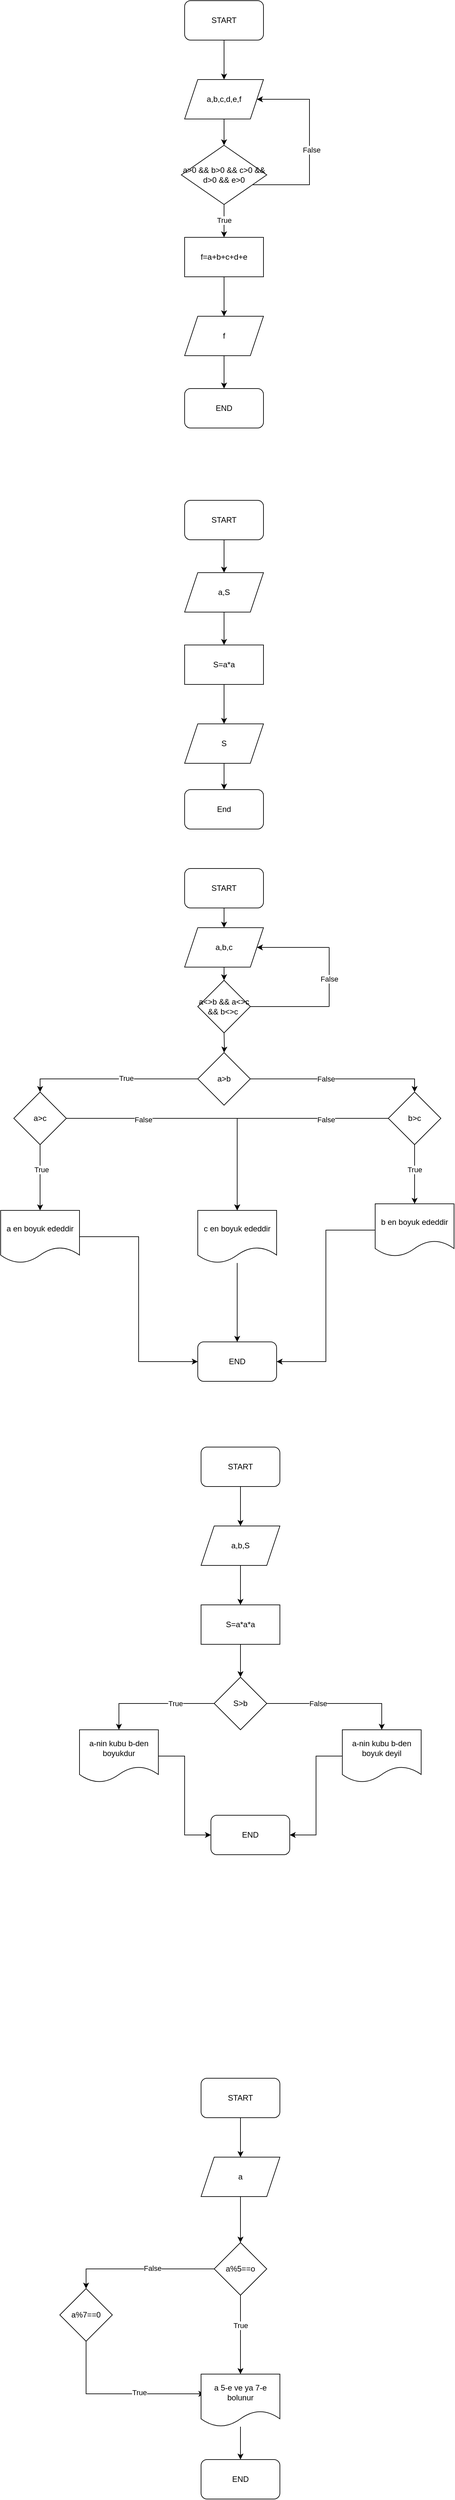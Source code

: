 <mxfile version="24.2.2" type="google">
  <diagram name="Page-1" id="bmpJVjW23RHrfvbhnPXL">
    <mxGraphModel grid="1" page="1" gridSize="10" guides="1" tooltips="1" connect="1" arrows="1" fold="1" pageScale="1" pageWidth="850" pageHeight="1100" math="0" shadow="0">
      <root>
        <mxCell id="0" />
        <mxCell id="1" parent="0" />
        <mxCell id="3us9aMZ3lLyS97rZTto7-23" style="edgeStyle=orthogonalEdgeStyle;rounded=0;orthogonalLoop=1;jettySize=auto;html=1;entryX=0.5;entryY=0;entryDx=0;entryDy=0;" edge="1" parent="1" source="3us9aMZ3lLyS97rZTto7-1" target="3us9aMZ3lLyS97rZTto7-22">
          <mxGeometry relative="1" as="geometry" />
        </mxCell>
        <mxCell id="3us9aMZ3lLyS97rZTto7-1" value="START" style="rounded=1;whiteSpace=wrap;html=1;" vertex="1" parent="1">
          <mxGeometry x="340" y="40" width="120" height="60" as="geometry" />
        </mxCell>
        <mxCell id="3us9aMZ3lLyS97rZTto7-26" value="" style="edgeStyle=orthogonalEdgeStyle;rounded=0;orthogonalLoop=1;jettySize=auto;html=1;" edge="1" parent="1" source="3us9aMZ3lLyS97rZTto7-22" target="3us9aMZ3lLyS97rZTto7-25">
          <mxGeometry relative="1" as="geometry" />
        </mxCell>
        <mxCell id="3us9aMZ3lLyS97rZTto7-22" value="a,b,c,d,e,f" style="shape=parallelogram;perimeter=parallelogramPerimeter;whiteSpace=wrap;html=1;fixedSize=1;" vertex="1" parent="1">
          <mxGeometry x="340" y="160" width="120" height="60" as="geometry" />
        </mxCell>
        <mxCell id="3us9aMZ3lLyS97rZTto7-27" style="edgeStyle=orthogonalEdgeStyle;rounded=0;orthogonalLoop=1;jettySize=auto;html=1;entryX=1;entryY=0.5;entryDx=0;entryDy=0;" edge="1" parent="1" source="3us9aMZ3lLyS97rZTto7-25" target="3us9aMZ3lLyS97rZTto7-22">
          <mxGeometry relative="1" as="geometry">
            <mxPoint x="520" y="240" as="targetPoint" />
            <Array as="points">
              <mxPoint x="530" y="320" />
              <mxPoint x="530" y="190" />
            </Array>
          </mxGeometry>
        </mxCell>
        <mxCell id="3us9aMZ3lLyS97rZTto7-28" value="False" style="edgeLabel;html=1;align=center;verticalAlign=middle;resizable=0;points=[];" vertex="1" connectable="0" parent="3us9aMZ3lLyS97rZTto7-27">
          <mxGeometry x="-0.05" y="-2" relative="1" as="geometry">
            <mxPoint x="1" y="1" as="offset" />
          </mxGeometry>
        </mxCell>
        <mxCell id="3us9aMZ3lLyS97rZTto7-39" style="edgeStyle=orthogonalEdgeStyle;rounded=0;orthogonalLoop=1;jettySize=auto;html=1;exitX=0.5;exitY=1;exitDx=0;exitDy=0;entryX=0.5;entryY=0;entryDx=0;entryDy=0;" edge="1" parent="1" source="3us9aMZ3lLyS97rZTto7-25" target="3us9aMZ3lLyS97rZTto7-31">
          <mxGeometry relative="1" as="geometry" />
        </mxCell>
        <mxCell id="3us9aMZ3lLyS97rZTto7-40" value="True" style="edgeLabel;html=1;align=center;verticalAlign=middle;resizable=0;points=[];" vertex="1" connectable="0" parent="3us9aMZ3lLyS97rZTto7-39">
          <mxGeometry x="-0.04" relative="1" as="geometry">
            <mxPoint as="offset" />
          </mxGeometry>
        </mxCell>
        <mxCell id="3us9aMZ3lLyS97rZTto7-25" value="a&amp;gt;0 &amp;amp;&amp;amp; b&amp;gt;0 &amp;amp;&amp;amp; c&amp;gt;0 &amp;amp;&amp;amp; d&amp;gt;0 &amp;amp;&amp;amp; e&amp;gt;0" style="rhombus;whiteSpace=wrap;html=1;" vertex="1" parent="1">
          <mxGeometry x="335" y="260" width="130" height="90" as="geometry" />
        </mxCell>
        <mxCell id="3us9aMZ3lLyS97rZTto7-34" style="edgeStyle=orthogonalEdgeStyle;rounded=0;orthogonalLoop=1;jettySize=auto;html=1;" edge="1" parent="1" source="3us9aMZ3lLyS97rZTto7-31">
          <mxGeometry relative="1" as="geometry">
            <mxPoint x="400" y="520" as="targetPoint" />
          </mxGeometry>
        </mxCell>
        <mxCell id="3us9aMZ3lLyS97rZTto7-31" value="f=a+b+c+d+e" style="rounded=0;whiteSpace=wrap;html=1;" vertex="1" parent="1">
          <mxGeometry x="340" y="400" width="120" height="60" as="geometry" />
        </mxCell>
        <mxCell id="3us9aMZ3lLyS97rZTto7-37" style="edgeStyle=orthogonalEdgeStyle;rounded=0;orthogonalLoop=1;jettySize=auto;html=1;entryX=0.5;entryY=0;entryDx=0;entryDy=0;" edge="1" parent="1" source="3us9aMZ3lLyS97rZTto7-35" target="3us9aMZ3lLyS97rZTto7-36">
          <mxGeometry relative="1" as="geometry" />
        </mxCell>
        <mxCell id="3us9aMZ3lLyS97rZTto7-35" value="f" style="shape=parallelogram;perimeter=parallelogramPerimeter;whiteSpace=wrap;html=1;fixedSize=1;" vertex="1" parent="1">
          <mxGeometry x="340" y="520" width="120" height="60" as="geometry" />
        </mxCell>
        <mxCell id="3us9aMZ3lLyS97rZTto7-36" value="END" style="rounded=1;whiteSpace=wrap;html=1;" vertex="1" parent="1">
          <mxGeometry x="340" y="630" width="120" height="60" as="geometry" />
        </mxCell>
        <mxCell id="3us9aMZ3lLyS97rZTto7-47" value="" style="edgeStyle=orthogonalEdgeStyle;rounded=0;orthogonalLoop=1;jettySize=auto;html=1;" edge="1" parent="1" source="3us9aMZ3lLyS97rZTto7-41" target="3us9aMZ3lLyS97rZTto7-46">
          <mxGeometry relative="1" as="geometry" />
        </mxCell>
        <mxCell id="3us9aMZ3lLyS97rZTto7-41" value="START" style="rounded=1;whiteSpace=wrap;html=1;" vertex="1" parent="1">
          <mxGeometry x="340" y="800" width="120" height="60" as="geometry" />
        </mxCell>
        <mxCell id="3us9aMZ3lLyS97rZTto7-49" value="" style="edgeStyle=orthogonalEdgeStyle;rounded=0;orthogonalLoop=1;jettySize=auto;html=1;" edge="1" parent="1" source="3us9aMZ3lLyS97rZTto7-46">
          <mxGeometry relative="1" as="geometry">
            <mxPoint x="400" y="1020" as="targetPoint" />
          </mxGeometry>
        </mxCell>
        <mxCell id="3us9aMZ3lLyS97rZTto7-46" value="a,S" style="shape=parallelogram;perimeter=parallelogramPerimeter;whiteSpace=wrap;html=1;fixedSize=1;" vertex="1" parent="1">
          <mxGeometry x="340" y="910" width="120" height="60" as="geometry" />
        </mxCell>
        <mxCell id="3us9aMZ3lLyS97rZTto7-57" value="" style="edgeStyle=orthogonalEdgeStyle;rounded=0;orthogonalLoop=1;jettySize=auto;html=1;" edge="1" parent="1" source="3us9aMZ3lLyS97rZTto7-51" target="3us9aMZ3lLyS97rZTto7-52">
          <mxGeometry relative="1" as="geometry" />
        </mxCell>
        <mxCell id="3us9aMZ3lLyS97rZTto7-51" value="S=a*a" style="rounded=0;whiteSpace=wrap;html=1;" vertex="1" parent="1">
          <mxGeometry x="340" y="1020" width="120" height="60" as="geometry" />
        </mxCell>
        <mxCell id="3us9aMZ3lLyS97rZTto7-61" value="" style="edgeStyle=orthogonalEdgeStyle;rounded=0;orthogonalLoop=1;jettySize=auto;html=1;" edge="1" parent="1" source="3us9aMZ3lLyS97rZTto7-52" target="3us9aMZ3lLyS97rZTto7-60">
          <mxGeometry relative="1" as="geometry" />
        </mxCell>
        <mxCell id="3us9aMZ3lLyS97rZTto7-52" value="S" style="shape=parallelogram;perimeter=parallelogramPerimeter;whiteSpace=wrap;html=1;fixedSize=1;" vertex="1" parent="1">
          <mxGeometry x="340" y="1140" width="120" height="60" as="geometry" />
        </mxCell>
        <mxCell id="3us9aMZ3lLyS97rZTto7-60" value="End" style="rounded=1;whiteSpace=wrap;html=1;" vertex="1" parent="1">
          <mxGeometry x="340" y="1240" width="120" height="60" as="geometry" />
        </mxCell>
        <mxCell id="3us9aMZ3lLyS97rZTto7-65" value="" style="edgeStyle=orthogonalEdgeStyle;rounded=0;orthogonalLoop=1;jettySize=auto;html=1;" edge="1" parent="1" source="3us9aMZ3lLyS97rZTto7-62" target="3us9aMZ3lLyS97rZTto7-64">
          <mxGeometry relative="1" as="geometry" />
        </mxCell>
        <mxCell id="3us9aMZ3lLyS97rZTto7-62" value="START" style="rounded=1;whiteSpace=wrap;html=1;" vertex="1" parent="1">
          <mxGeometry x="340" y="1360" width="120" height="60" as="geometry" />
        </mxCell>
        <mxCell id="3us9aMZ3lLyS97rZTto7-113" value="" style="edgeStyle=orthogonalEdgeStyle;rounded=0;orthogonalLoop=1;jettySize=auto;html=1;" edge="1" parent="1" source="3us9aMZ3lLyS97rZTto7-64">
          <mxGeometry relative="1" as="geometry">
            <mxPoint x="400" y="1530" as="targetPoint" />
          </mxGeometry>
        </mxCell>
        <mxCell id="3us9aMZ3lLyS97rZTto7-64" value="a,b,c" style="shape=parallelogram;perimeter=parallelogramPerimeter;whiteSpace=wrap;html=1;fixedSize=1;" vertex="1" parent="1">
          <mxGeometry x="340" y="1450" width="120" height="60" as="geometry" />
        </mxCell>
        <mxCell id="3us9aMZ3lLyS97rZTto7-70" style="edgeStyle=orthogonalEdgeStyle;rounded=0;orthogonalLoop=1;jettySize=auto;html=1;exitX=0;exitY=0.5;exitDx=0;exitDy=0;entryX=0.5;entryY=0;entryDx=0;entryDy=0;" edge="1" parent="1" source="3us9aMZ3lLyS97rZTto7-66" target="3us9aMZ3lLyS97rZTto7-68">
          <mxGeometry relative="1" as="geometry" />
        </mxCell>
        <mxCell id="3us9aMZ3lLyS97rZTto7-72" value="True" style="edgeLabel;html=1;align=center;verticalAlign=middle;resizable=0;points=[];" vertex="1" connectable="0" parent="3us9aMZ3lLyS97rZTto7-70">
          <mxGeometry x="-0.159" y="-1" relative="1" as="geometry">
            <mxPoint as="offset" />
          </mxGeometry>
        </mxCell>
        <mxCell id="3us9aMZ3lLyS97rZTto7-71" style="edgeStyle=orthogonalEdgeStyle;rounded=0;orthogonalLoop=1;jettySize=auto;html=1;exitX=1;exitY=0.5;exitDx=0;exitDy=0;entryX=0.5;entryY=0;entryDx=0;entryDy=0;" edge="1" parent="1" source="3us9aMZ3lLyS97rZTto7-66" target="3us9aMZ3lLyS97rZTto7-69">
          <mxGeometry relative="1" as="geometry" />
        </mxCell>
        <mxCell id="3us9aMZ3lLyS97rZTto7-73" value="False" style="edgeLabel;html=1;align=center;verticalAlign=middle;resizable=0;points=[];" vertex="1" connectable="0" parent="3us9aMZ3lLyS97rZTto7-71">
          <mxGeometry x="-0.148" relative="1" as="geometry">
            <mxPoint as="offset" />
          </mxGeometry>
        </mxCell>
        <mxCell id="3us9aMZ3lLyS97rZTto7-66" value="a&amp;gt;b" style="rhombus;whiteSpace=wrap;html=1;" vertex="1" parent="1">
          <mxGeometry x="360" y="1640" width="80" height="80" as="geometry" />
        </mxCell>
        <mxCell id="3us9aMZ3lLyS97rZTto7-79" value="" style="edgeStyle=orthogonalEdgeStyle;rounded=0;orthogonalLoop=1;jettySize=auto;html=1;" edge="1" parent="1" source="3us9aMZ3lLyS97rZTto7-68" target="3us9aMZ3lLyS97rZTto7-74">
          <mxGeometry relative="1" as="geometry" />
        </mxCell>
        <mxCell id="3us9aMZ3lLyS97rZTto7-80" value="True" style="edgeLabel;html=1;align=center;verticalAlign=middle;resizable=0;points=[];" vertex="1" connectable="0" parent="3us9aMZ3lLyS97rZTto7-79">
          <mxGeometry x="-0.24" y="2" relative="1" as="geometry">
            <mxPoint as="offset" />
          </mxGeometry>
        </mxCell>
        <mxCell id="3us9aMZ3lLyS97rZTto7-81" style="edgeStyle=orthogonalEdgeStyle;rounded=0;orthogonalLoop=1;jettySize=auto;html=1;entryX=0.5;entryY=0;entryDx=0;entryDy=0;" edge="1" parent="1" source="3us9aMZ3lLyS97rZTto7-68" target="3us9aMZ3lLyS97rZTto7-76">
          <mxGeometry relative="1" as="geometry" />
        </mxCell>
        <mxCell id="3us9aMZ3lLyS97rZTto7-83" value="False" style="edgeLabel;html=1;align=center;verticalAlign=middle;resizable=0;points=[];" vertex="1" connectable="0" parent="3us9aMZ3lLyS97rZTto7-81">
          <mxGeometry x="-0.421" y="-2" relative="1" as="geometry">
            <mxPoint x="1" as="offset" />
          </mxGeometry>
        </mxCell>
        <mxCell id="3us9aMZ3lLyS97rZTto7-68" value="a&amp;gt;c" style="rhombus;whiteSpace=wrap;html=1;" vertex="1" parent="1">
          <mxGeometry x="80" y="1700" width="80" height="80" as="geometry" />
        </mxCell>
        <mxCell id="3us9aMZ3lLyS97rZTto7-82" style="edgeStyle=orthogonalEdgeStyle;rounded=0;orthogonalLoop=1;jettySize=auto;html=1;entryX=0.5;entryY=0;entryDx=0;entryDy=0;" edge="1" parent="1" source="3us9aMZ3lLyS97rZTto7-69" target="3us9aMZ3lLyS97rZTto7-76">
          <mxGeometry relative="1" as="geometry">
            <Array as="points">
              <mxPoint x="420" y="1740" />
            </Array>
          </mxGeometry>
        </mxCell>
        <mxCell id="3us9aMZ3lLyS97rZTto7-84" value="False" style="edgeLabel;html=1;align=center;verticalAlign=middle;resizable=0;points=[];" vertex="1" connectable="0" parent="3us9aMZ3lLyS97rZTto7-82">
          <mxGeometry x="-0.479" y="2" relative="1" as="geometry">
            <mxPoint x="1" as="offset" />
          </mxGeometry>
        </mxCell>
        <mxCell id="3us9aMZ3lLyS97rZTto7-85" style="edgeStyle=orthogonalEdgeStyle;rounded=0;orthogonalLoop=1;jettySize=auto;html=1;" edge="1" parent="1" source="3us9aMZ3lLyS97rZTto7-69" target="3us9aMZ3lLyS97rZTto7-78">
          <mxGeometry relative="1" as="geometry" />
        </mxCell>
        <mxCell id="3us9aMZ3lLyS97rZTto7-86" value="True" style="edgeLabel;html=1;align=center;verticalAlign=middle;resizable=0;points=[];" vertex="1" connectable="0" parent="3us9aMZ3lLyS97rZTto7-85">
          <mxGeometry x="-0.156" relative="1" as="geometry">
            <mxPoint as="offset" />
          </mxGeometry>
        </mxCell>
        <mxCell id="3us9aMZ3lLyS97rZTto7-69" value="b&amp;gt;c" style="rhombus;whiteSpace=wrap;html=1;" vertex="1" parent="1">
          <mxGeometry x="650" y="1700" width="80" height="80" as="geometry" />
        </mxCell>
        <mxCell id="3us9aMZ3lLyS97rZTto7-88" style="edgeStyle=orthogonalEdgeStyle;rounded=0;orthogonalLoop=1;jettySize=auto;html=1;entryX=0;entryY=0.5;entryDx=0;entryDy=0;" edge="1" parent="1" source="3us9aMZ3lLyS97rZTto7-74" target="3us9aMZ3lLyS97rZTto7-87">
          <mxGeometry relative="1" as="geometry" />
        </mxCell>
        <mxCell id="3us9aMZ3lLyS97rZTto7-74" value="a en boyuk ededdir" style="shape=document;whiteSpace=wrap;html=1;boundedLbl=1;" vertex="1" parent="1">
          <mxGeometry x="60" y="1880" width="120" height="80" as="geometry" />
        </mxCell>
        <mxCell id="3us9aMZ3lLyS97rZTto7-89" style="edgeStyle=orthogonalEdgeStyle;rounded=0;orthogonalLoop=1;jettySize=auto;html=1;" edge="1" parent="1" source="3us9aMZ3lLyS97rZTto7-76" target="3us9aMZ3lLyS97rZTto7-87">
          <mxGeometry relative="1" as="geometry" />
        </mxCell>
        <mxCell id="3us9aMZ3lLyS97rZTto7-76" value="c en boyuk ededdir" style="shape=document;whiteSpace=wrap;html=1;boundedLbl=1;" vertex="1" parent="1">
          <mxGeometry x="360" y="1880" width="120" height="80" as="geometry" />
        </mxCell>
        <mxCell id="3us9aMZ3lLyS97rZTto7-90" style="edgeStyle=orthogonalEdgeStyle;rounded=0;orthogonalLoop=1;jettySize=auto;html=1;entryX=1;entryY=0.5;entryDx=0;entryDy=0;" edge="1" parent="1" source="3us9aMZ3lLyS97rZTto7-78" target="3us9aMZ3lLyS97rZTto7-87">
          <mxGeometry relative="1" as="geometry" />
        </mxCell>
        <mxCell id="3us9aMZ3lLyS97rZTto7-78" value="b en boyuk ededdir" style="shape=document;whiteSpace=wrap;html=1;boundedLbl=1;" vertex="1" parent="1">
          <mxGeometry x="630" y="1870" width="120" height="80" as="geometry" />
        </mxCell>
        <mxCell id="3us9aMZ3lLyS97rZTto7-87" value="END" style="rounded=1;whiteSpace=wrap;html=1;" vertex="1" parent="1">
          <mxGeometry x="360" y="2080" width="120" height="60" as="geometry" />
        </mxCell>
        <mxCell id="3us9aMZ3lLyS97rZTto7-93" style="edgeStyle=orthogonalEdgeStyle;rounded=0;orthogonalLoop=1;jettySize=auto;html=1;" edge="1" parent="1" source="3us9aMZ3lLyS97rZTto7-91" target="3us9aMZ3lLyS97rZTto7-92">
          <mxGeometry relative="1" as="geometry" />
        </mxCell>
        <mxCell id="3us9aMZ3lLyS97rZTto7-91" value="START" style="rounded=1;whiteSpace=wrap;html=1;" vertex="1" parent="1">
          <mxGeometry x="365" y="2240" width="120" height="60" as="geometry" />
        </mxCell>
        <mxCell id="3us9aMZ3lLyS97rZTto7-95" value="" style="edgeStyle=orthogonalEdgeStyle;rounded=0;orthogonalLoop=1;jettySize=auto;html=1;" edge="1" parent="1" source="3us9aMZ3lLyS97rZTto7-92">
          <mxGeometry relative="1" as="geometry">
            <mxPoint x="425" y="2480" as="targetPoint" />
          </mxGeometry>
        </mxCell>
        <mxCell id="3us9aMZ3lLyS97rZTto7-92" value="a,b,S" style="shape=parallelogram;perimeter=parallelogramPerimeter;whiteSpace=wrap;html=1;fixedSize=1;" vertex="1" parent="1">
          <mxGeometry x="365" y="2360" width="120" height="60" as="geometry" />
        </mxCell>
        <mxCell id="3us9aMZ3lLyS97rZTto7-98" value="" style="edgeStyle=orthogonalEdgeStyle;rounded=0;orthogonalLoop=1;jettySize=auto;html=1;" edge="1" parent="1" source="3us9aMZ3lLyS97rZTto7-96" target="3us9aMZ3lLyS97rZTto7-97">
          <mxGeometry relative="1" as="geometry" />
        </mxCell>
        <mxCell id="3us9aMZ3lLyS97rZTto7-96" value="START" style="rounded=1;whiteSpace=wrap;html=1;" vertex="1" parent="1">
          <mxGeometry x="365" y="3200" width="120" height="60" as="geometry" />
        </mxCell>
        <mxCell id="3us9aMZ3lLyS97rZTto7-100" value="" style="edgeStyle=orthogonalEdgeStyle;rounded=0;orthogonalLoop=1;jettySize=auto;html=1;" edge="1" parent="1" source="3us9aMZ3lLyS97rZTto7-97" target="3us9aMZ3lLyS97rZTto7-99">
          <mxGeometry relative="1" as="geometry" />
        </mxCell>
        <mxCell id="3us9aMZ3lLyS97rZTto7-97" value="a" style="shape=parallelogram;perimeter=parallelogramPerimeter;whiteSpace=wrap;html=1;fixedSize=1;" vertex="1" parent="1">
          <mxGeometry x="365" y="3320" width="120" height="60" as="geometry" />
        </mxCell>
        <mxCell id="3us9aMZ3lLyS97rZTto7-102" style="edgeStyle=orthogonalEdgeStyle;rounded=0;orthogonalLoop=1;jettySize=auto;html=1;entryX=0.5;entryY=0;entryDx=0;entryDy=0;" edge="1" parent="1" source="3us9aMZ3lLyS97rZTto7-99" target="3us9aMZ3lLyS97rZTto7-110">
          <mxGeometry relative="1" as="geometry">
            <mxPoint x="430" y="3620" as="targetPoint" />
            <Array as="points" />
          </mxGeometry>
        </mxCell>
        <mxCell id="3us9aMZ3lLyS97rZTto7-103" value="True" style="edgeLabel;html=1;align=center;verticalAlign=middle;resizable=0;points=[];" vertex="1" connectable="0" parent="3us9aMZ3lLyS97rZTto7-102">
          <mxGeometry x="-0.233" relative="1" as="geometry">
            <mxPoint as="offset" />
          </mxGeometry>
        </mxCell>
        <mxCell id="3us9aMZ3lLyS97rZTto7-106" style="edgeStyle=orthogonalEdgeStyle;rounded=0;orthogonalLoop=1;jettySize=auto;html=1;entryX=0.5;entryY=0;entryDx=0;entryDy=0;" edge="1" parent="1" source="3us9aMZ3lLyS97rZTto7-99" target="3us9aMZ3lLyS97rZTto7-104">
          <mxGeometry relative="1" as="geometry" />
        </mxCell>
        <mxCell id="3us9aMZ3lLyS97rZTto7-107" value="False" style="edgeLabel;html=1;align=center;verticalAlign=middle;resizable=0;points=[];" vertex="1" connectable="0" parent="3us9aMZ3lLyS97rZTto7-106">
          <mxGeometry x="-0.151" y="-1" relative="1" as="geometry">
            <mxPoint x="1" as="offset" />
          </mxGeometry>
        </mxCell>
        <mxCell id="3us9aMZ3lLyS97rZTto7-99" value="a%5==o" style="rhombus;whiteSpace=wrap;html=1;" vertex="1" parent="1">
          <mxGeometry x="385" y="3450" width="80" height="80" as="geometry" />
        </mxCell>
        <mxCell id="3us9aMZ3lLyS97rZTto7-101" value="END" style="rounded=1;whiteSpace=wrap;html=1;" vertex="1" parent="1">
          <mxGeometry x="365" y="3780" width="120" height="60" as="geometry" />
        </mxCell>
        <mxCell id="3us9aMZ3lLyS97rZTto7-108" style="edgeStyle=orthogonalEdgeStyle;rounded=0;orthogonalLoop=1;jettySize=auto;html=1;entryX=0.042;entryY=0.375;entryDx=0;entryDy=0;entryPerimeter=0;" edge="1" parent="1" source="3us9aMZ3lLyS97rZTto7-104" target="3us9aMZ3lLyS97rZTto7-110">
          <mxGeometry relative="1" as="geometry">
            <mxPoint x="340" y="3690" as="targetPoint" />
            <Array as="points">
              <mxPoint x="190" y="3680" />
            </Array>
          </mxGeometry>
        </mxCell>
        <mxCell id="3us9aMZ3lLyS97rZTto7-109" value="True" style="edgeLabel;html=1;align=center;verticalAlign=middle;resizable=0;points=[];" vertex="1" connectable="0" parent="3us9aMZ3lLyS97rZTto7-108">
          <mxGeometry x="0.235" y="2" relative="1" as="geometry">
            <mxPoint as="offset" />
          </mxGeometry>
        </mxCell>
        <mxCell id="3us9aMZ3lLyS97rZTto7-104" value="a%7==0" style="rhombus;whiteSpace=wrap;html=1;" vertex="1" parent="1">
          <mxGeometry x="150" y="3520" width="80" height="80" as="geometry" />
        </mxCell>
        <mxCell id="3us9aMZ3lLyS97rZTto7-111" style="edgeStyle=orthogonalEdgeStyle;rounded=0;orthogonalLoop=1;jettySize=auto;html=1;" edge="1" parent="1" source="3us9aMZ3lLyS97rZTto7-110" target="3us9aMZ3lLyS97rZTto7-101">
          <mxGeometry relative="1" as="geometry" />
        </mxCell>
        <mxCell id="3us9aMZ3lLyS97rZTto7-110" value="a 5-e ve ya 7-e bolunur" style="shape=document;whiteSpace=wrap;html=1;boundedLbl=1;" vertex="1" parent="1">
          <mxGeometry x="365" y="3650" width="120" height="80" as="geometry" />
        </mxCell>
        <mxCell id="3us9aMZ3lLyS97rZTto7-114" value="" style="edgeStyle=orthogonalEdgeStyle;rounded=0;orthogonalLoop=1;jettySize=auto;html=1;" edge="1" parent="1" target="3us9aMZ3lLyS97rZTto7-66">
          <mxGeometry relative="1" as="geometry">
            <mxPoint x="400" y="1610" as="sourcePoint" />
          </mxGeometry>
        </mxCell>
        <mxCell id="3us9aMZ3lLyS97rZTto7-118" value="" style="endArrow=classic;html=1;rounded=0;" edge="1" parent="1" target="3us9aMZ3lLyS97rZTto7-64">
          <mxGeometry width="50" height="50" relative="1" as="geometry">
            <mxPoint x="560" y="1480" as="sourcePoint" />
            <mxPoint x="550" y="1440" as="targetPoint" />
          </mxGeometry>
        </mxCell>
        <mxCell id="3us9aMZ3lLyS97rZTto7-119" value="" style="endArrow=none;html=1;rounded=0;exitX=1;exitY=0.5;exitDx=0;exitDy=0;" edge="1" parent="1">
          <mxGeometry width="50" height="50" relative="1" as="geometry">
            <mxPoint x="440" y="1570" as="sourcePoint" />
            <mxPoint x="560" y="1570" as="targetPoint" />
          </mxGeometry>
        </mxCell>
        <mxCell id="3us9aMZ3lLyS97rZTto7-120" value="" style="endArrow=none;html=1;rounded=0;" edge="1" parent="1">
          <mxGeometry width="50" height="50" relative="1" as="geometry">
            <mxPoint x="560" y="1570" as="sourcePoint" />
            <mxPoint x="560" y="1480" as="targetPoint" />
          </mxGeometry>
        </mxCell>
        <mxCell id="3us9aMZ3lLyS97rZTto7-121" value="False" style="edgeLabel;html=1;align=center;verticalAlign=middle;resizable=0;points=[];" vertex="1" connectable="0" parent="3us9aMZ3lLyS97rZTto7-120">
          <mxGeometry x="-0.067" y="1" relative="1" as="geometry">
            <mxPoint x="1" as="offset" />
          </mxGeometry>
        </mxCell>
        <mxCell id="3us9aMZ3lLyS97rZTto7-122" value="a&amp;lt;&amp;gt;b &amp;amp;&amp;amp; a&amp;lt;&amp;gt;c &amp;amp;&amp;amp; b&amp;lt;&amp;gt;c&amp;nbsp;" style="rhombus;whiteSpace=wrap;html=1;" vertex="1" parent="1">
          <mxGeometry x="360" y="1530" width="80" height="80" as="geometry" />
        </mxCell>
        <mxCell id="3us9aMZ3lLyS97rZTto7-125" value="" style="edgeStyle=orthogonalEdgeStyle;rounded=0;orthogonalLoop=1;jettySize=auto;html=1;" edge="1" parent="1" source="3us9aMZ3lLyS97rZTto7-123" target="3us9aMZ3lLyS97rZTto7-124">
          <mxGeometry relative="1" as="geometry" />
        </mxCell>
        <mxCell id="3us9aMZ3lLyS97rZTto7-123" value="S=a*a*a" style="rounded=0;whiteSpace=wrap;html=1;" vertex="1" parent="1">
          <mxGeometry x="365" y="2480" width="120" height="60" as="geometry" />
        </mxCell>
        <mxCell id="3us9aMZ3lLyS97rZTto7-128" style="edgeStyle=orthogonalEdgeStyle;rounded=0;orthogonalLoop=1;jettySize=auto;html=1;entryX=0.5;entryY=0;entryDx=0;entryDy=0;" edge="1" parent="1" source="3us9aMZ3lLyS97rZTto7-124" target="3us9aMZ3lLyS97rZTto7-126">
          <mxGeometry relative="1" as="geometry" />
        </mxCell>
        <mxCell id="3us9aMZ3lLyS97rZTto7-130" value="True" style="edgeLabel;html=1;align=center;verticalAlign=middle;resizable=0;points=[];" vertex="1" connectable="0" parent="3us9aMZ3lLyS97rZTto7-128">
          <mxGeometry x="-0.357" relative="1" as="geometry">
            <mxPoint as="offset" />
          </mxGeometry>
        </mxCell>
        <mxCell id="3us9aMZ3lLyS97rZTto7-129" style="edgeStyle=orthogonalEdgeStyle;rounded=0;orthogonalLoop=1;jettySize=auto;html=1;entryX=0.5;entryY=0;entryDx=0;entryDy=0;" edge="1" parent="1" source="3us9aMZ3lLyS97rZTto7-124" target="3us9aMZ3lLyS97rZTto7-127">
          <mxGeometry relative="1" as="geometry" />
        </mxCell>
        <mxCell id="3us9aMZ3lLyS97rZTto7-131" value="False" style="edgeLabel;html=1;align=center;verticalAlign=middle;resizable=0;points=[];" vertex="1" connectable="0" parent="3us9aMZ3lLyS97rZTto7-129">
          <mxGeometry x="-0.277" relative="1" as="geometry">
            <mxPoint as="offset" />
          </mxGeometry>
        </mxCell>
        <mxCell id="3us9aMZ3lLyS97rZTto7-124" value="S&amp;gt;b" style="rhombus;whiteSpace=wrap;html=1;" vertex="1" parent="1">
          <mxGeometry x="385" y="2590" width="80" height="80" as="geometry" />
        </mxCell>
        <mxCell id="3us9aMZ3lLyS97rZTto7-133" style="edgeStyle=orthogonalEdgeStyle;rounded=0;orthogonalLoop=1;jettySize=auto;html=1;entryX=0;entryY=0.5;entryDx=0;entryDy=0;" edge="1" parent="1" source="3us9aMZ3lLyS97rZTto7-126" target="3us9aMZ3lLyS97rZTto7-132">
          <mxGeometry relative="1" as="geometry" />
        </mxCell>
        <mxCell id="3us9aMZ3lLyS97rZTto7-126" value="a-nin kubu b-den boyukdur" style="shape=document;whiteSpace=wrap;html=1;boundedLbl=1;" vertex="1" parent="1">
          <mxGeometry x="180" y="2670" width="120" height="80" as="geometry" />
        </mxCell>
        <mxCell id="3us9aMZ3lLyS97rZTto7-134" style="edgeStyle=orthogonalEdgeStyle;rounded=0;orthogonalLoop=1;jettySize=auto;html=1;entryX=1;entryY=0.5;entryDx=0;entryDy=0;" edge="1" parent="1" source="3us9aMZ3lLyS97rZTto7-127" target="3us9aMZ3lLyS97rZTto7-132">
          <mxGeometry relative="1" as="geometry" />
        </mxCell>
        <mxCell id="3us9aMZ3lLyS97rZTto7-127" value="a-nin kubu b-den boyuk deyil" style="shape=document;whiteSpace=wrap;html=1;boundedLbl=1;" vertex="1" parent="1">
          <mxGeometry x="580" y="2670" width="120" height="80" as="geometry" />
        </mxCell>
        <mxCell id="3us9aMZ3lLyS97rZTto7-132" value="END" style="rounded=1;whiteSpace=wrap;html=1;" vertex="1" parent="1">
          <mxGeometry x="380" y="2800" width="120" height="60" as="geometry" />
        </mxCell>
      </root>
    </mxGraphModel>
  </diagram>
</mxfile>
